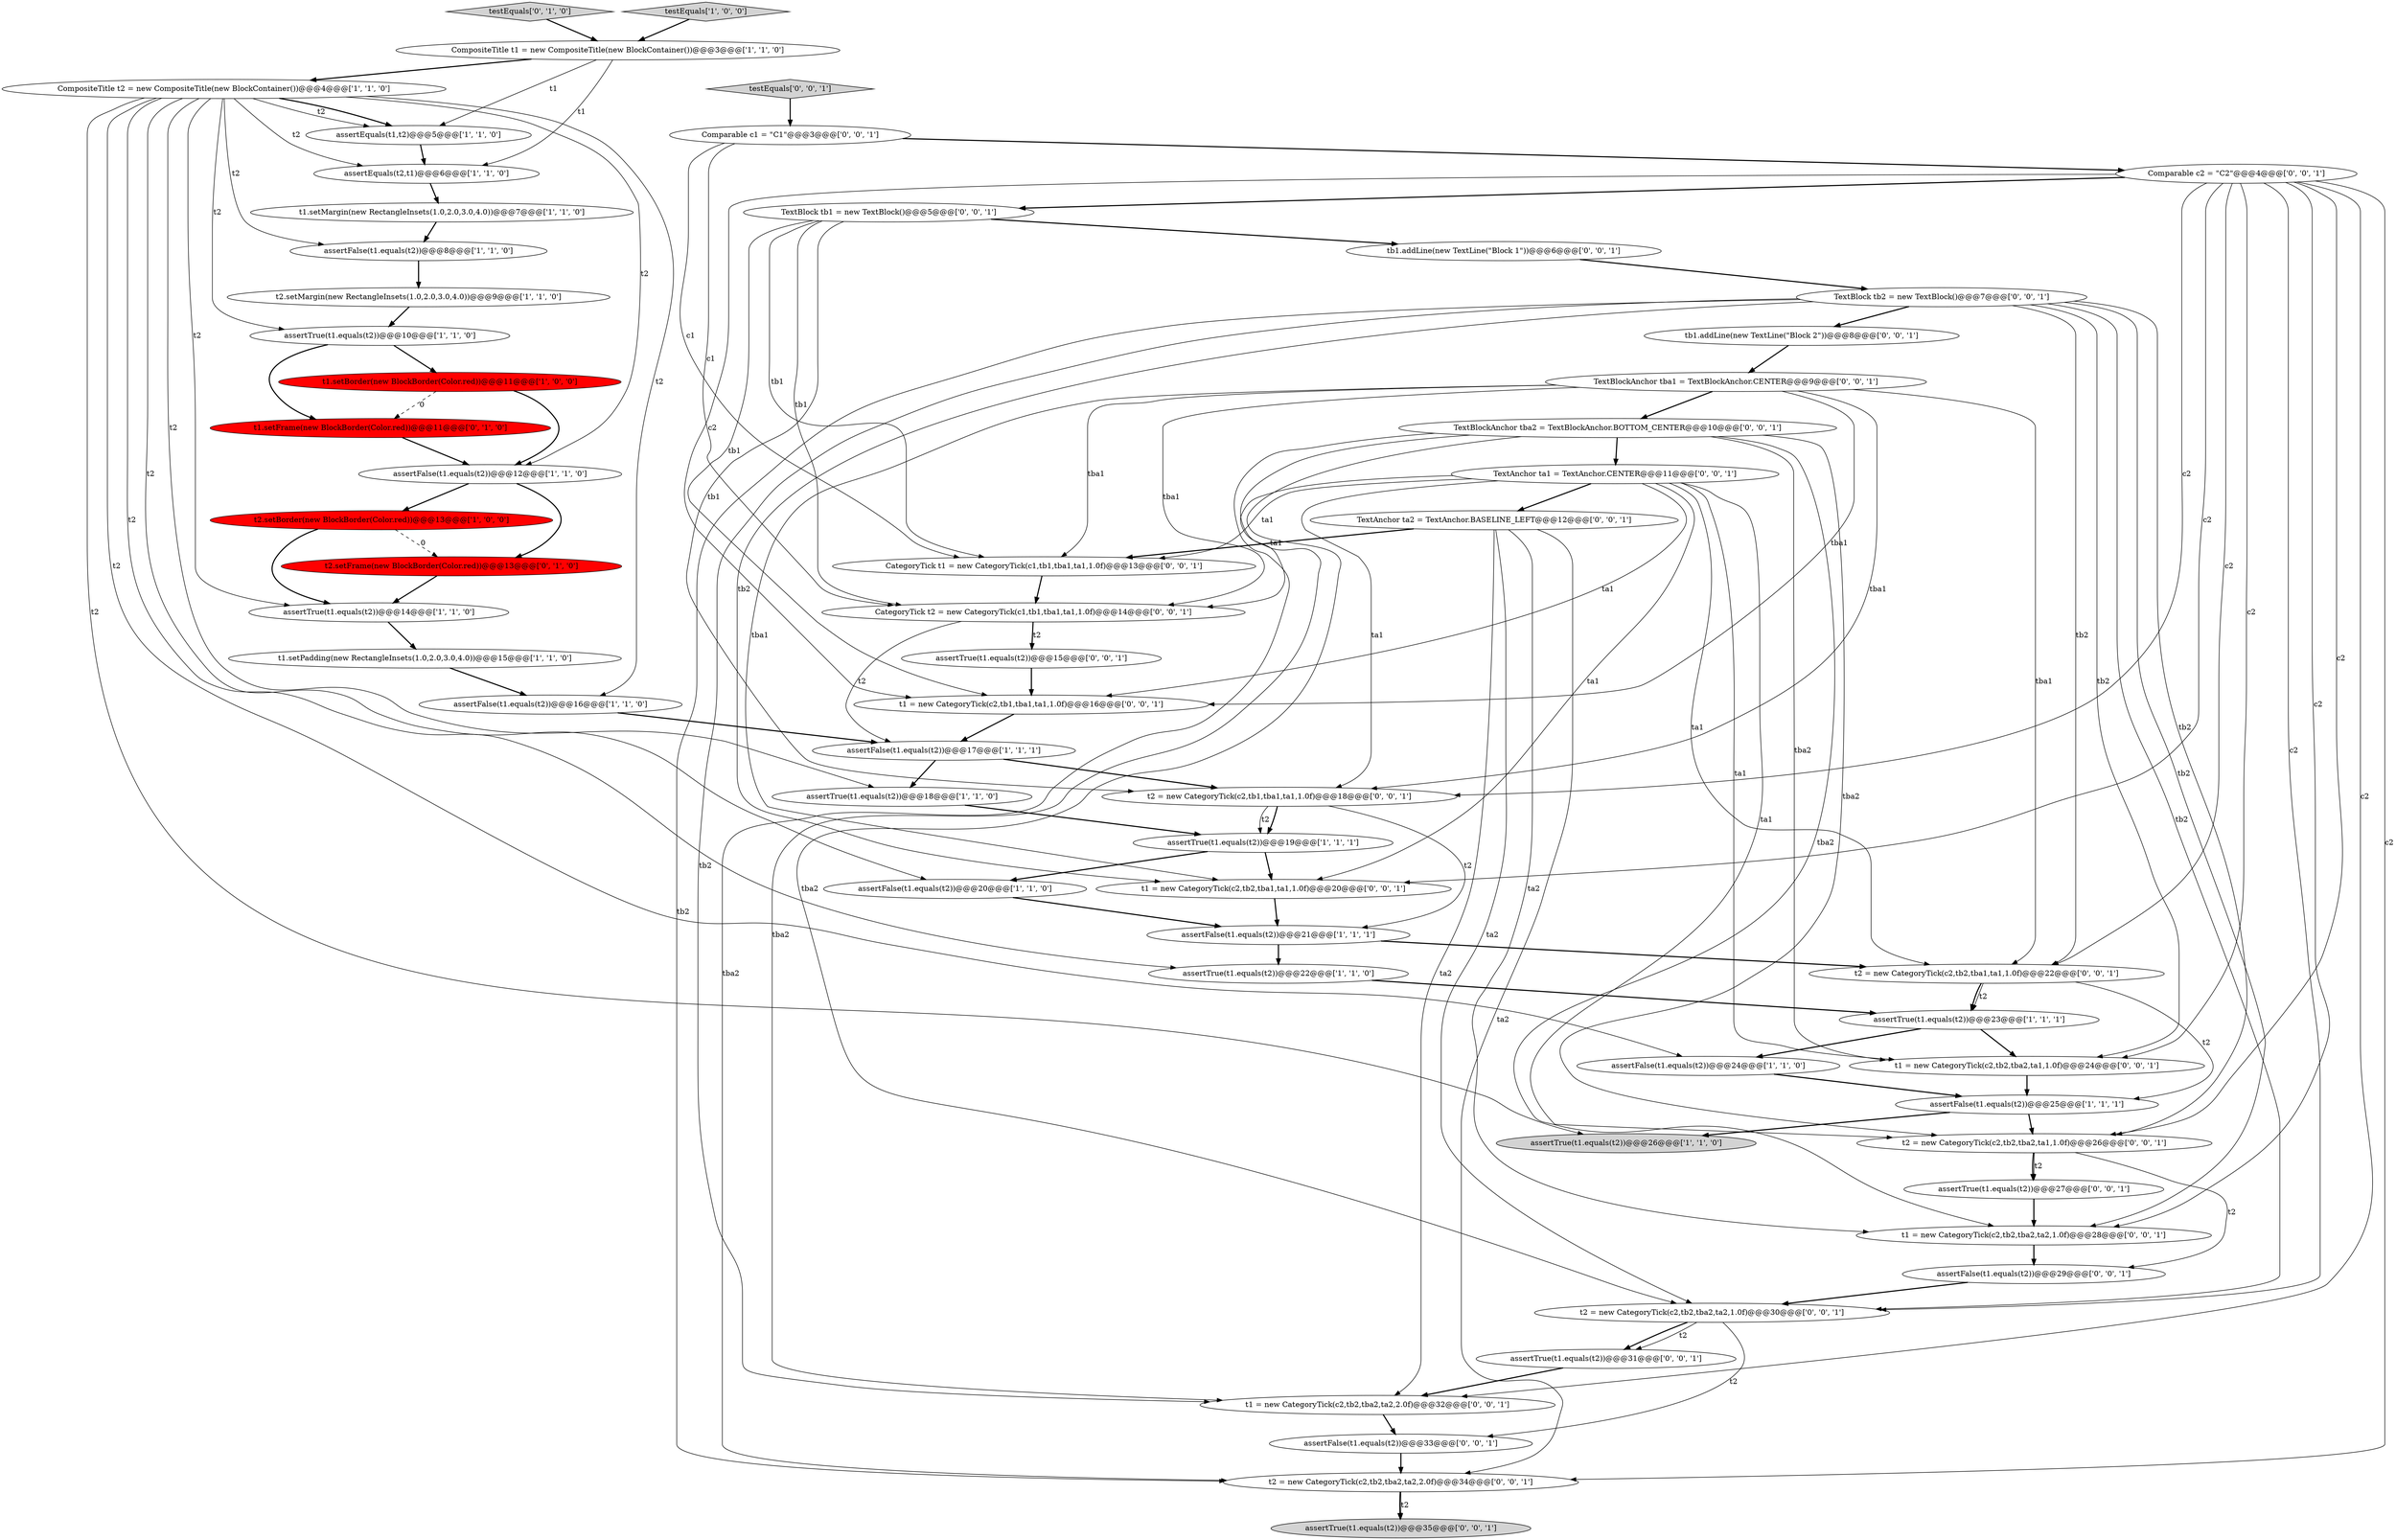 digraph {
34 [style = filled, label = "t1 = new CategoryTick(c2,tb2,tba2,ta2,2.0f)@@@32@@@['0', '0', '1']", fillcolor = white, shape = ellipse image = "AAA0AAABBB3BBB"];
7 [style = filled, label = "assertTrue(t1.equals(t2))@@@23@@@['1', '1', '1']", fillcolor = white, shape = ellipse image = "AAA0AAABBB1BBB"];
47 [style = filled, label = "t1 = new CategoryTick(c2,tb2,tba2,ta1,1.0f)@@@24@@@['0', '0', '1']", fillcolor = white, shape = ellipse image = "AAA0AAABBB3BBB"];
26 [style = filled, label = "testEquals['0', '1', '0']", fillcolor = lightgray, shape = diamond image = "AAA0AAABBB2BBB"];
37 [style = filled, label = "assertTrue(t1.equals(t2))@@@27@@@['0', '0', '1']", fillcolor = white, shape = ellipse image = "AAA0AAABBB3BBB"];
24 [style = filled, label = "assertFalse(t1.equals(t2))@@@16@@@['1', '1', '0']", fillcolor = white, shape = ellipse image = "AAA0AAABBB1BBB"];
39 [style = filled, label = "TextBlockAnchor tba1 = TextBlockAnchor.CENTER@@@9@@@['0', '0', '1']", fillcolor = white, shape = ellipse image = "AAA0AAABBB3BBB"];
31 [style = filled, label = "tb1.addLine(new TextLine(\"Block 2\"))@@@8@@@['0', '0', '1']", fillcolor = white, shape = ellipse image = "AAA0AAABBB3BBB"];
10 [style = filled, label = "testEquals['1', '0', '0']", fillcolor = lightgray, shape = diamond image = "AAA0AAABBB1BBB"];
30 [style = filled, label = "assertTrue(t1.equals(t2))@@@15@@@['0', '0', '1']", fillcolor = white, shape = ellipse image = "AAA0AAABBB3BBB"];
12 [style = filled, label = "assertFalse(t1.equals(t2))@@@20@@@['1', '1', '0']", fillcolor = white, shape = ellipse image = "AAA0AAABBB1BBB"];
2 [style = filled, label = "CompositeTitle t2 = new CompositeTitle(new BlockContainer())@@@4@@@['1', '1', '0']", fillcolor = white, shape = ellipse image = "AAA0AAABBB1BBB"];
20 [style = filled, label = "assertTrue(t1.equals(t2))@@@19@@@['1', '1', '1']", fillcolor = white, shape = ellipse image = "AAA0AAABBB1BBB"];
25 [style = filled, label = "t1.setFrame(new BlockBorder(Color.red))@@@11@@@['0', '1', '0']", fillcolor = red, shape = ellipse image = "AAA1AAABBB2BBB"];
33 [style = filled, label = "Comparable c2 = \"C2\"@@@4@@@['0', '0', '1']", fillcolor = white, shape = ellipse image = "AAA0AAABBB3BBB"];
45 [style = filled, label = "t1 = new CategoryTick(c2,tb1,tba1,ta1,1.0f)@@@16@@@['0', '0', '1']", fillcolor = white, shape = ellipse image = "AAA0AAABBB3BBB"];
19 [style = filled, label = "assertEquals(t2,t1)@@@6@@@['1', '1', '0']", fillcolor = white, shape = ellipse image = "AAA0AAABBB1BBB"];
49 [style = filled, label = "t2 = new CategoryTick(c2,tb2,tba1,ta1,1.0f)@@@22@@@['0', '0', '1']", fillcolor = white, shape = ellipse image = "AAA0AAABBB3BBB"];
42 [style = filled, label = "TextAnchor ta1 = TextAnchor.CENTER@@@11@@@['0', '0', '1']", fillcolor = white, shape = ellipse image = "AAA0AAABBB3BBB"];
28 [style = filled, label = "assertTrue(t1.equals(t2))@@@31@@@['0', '0', '1']", fillcolor = white, shape = ellipse image = "AAA0AAABBB3BBB"];
27 [style = filled, label = "t2.setFrame(new BlockBorder(Color.red))@@@13@@@['0', '1', '0']", fillcolor = red, shape = ellipse image = "AAA1AAABBB2BBB"];
44 [style = filled, label = "CategoryTick t1 = new CategoryTick(c1,tb1,tba1,ta1,1.0f)@@@13@@@['0', '0', '1']", fillcolor = white, shape = ellipse image = "AAA0AAABBB3BBB"];
35 [style = filled, label = "TextBlockAnchor tba2 = TextBlockAnchor.BOTTOM_CENTER@@@10@@@['0', '0', '1']", fillcolor = white, shape = ellipse image = "AAA0AAABBB3BBB"];
55 [style = filled, label = "Comparable c1 = \"C1\"@@@3@@@['0', '0', '1']", fillcolor = white, shape = ellipse image = "AAA0AAABBB3BBB"];
5 [style = filled, label = "assertTrue(t1.equals(t2))@@@18@@@['1', '1', '0']", fillcolor = white, shape = ellipse image = "AAA0AAABBB1BBB"];
15 [style = filled, label = "assertFalse(t1.equals(t2))@@@21@@@['1', '1', '1']", fillcolor = white, shape = ellipse image = "AAA0AAABBB1BBB"];
52 [style = filled, label = "TextAnchor ta2 = TextAnchor.BASELINE_LEFT@@@12@@@['0', '0', '1']", fillcolor = white, shape = ellipse image = "AAA0AAABBB3BBB"];
1 [style = filled, label = "assertFalse(t1.equals(t2))@@@8@@@['1', '1', '0']", fillcolor = white, shape = ellipse image = "AAA0AAABBB1BBB"];
16 [style = filled, label = "assertFalse(t1.equals(t2))@@@12@@@['1', '1', '0']", fillcolor = white, shape = ellipse image = "AAA0AAABBB1BBB"];
56 [style = filled, label = "t2 = new CategoryTick(c2,tb1,tba1,ta1,1.0f)@@@18@@@['0', '0', '1']", fillcolor = white, shape = ellipse image = "AAA0AAABBB3BBB"];
32 [style = filled, label = "t1 = new CategoryTick(c2,tb2,tba1,ta1,1.0f)@@@20@@@['0', '0', '1']", fillcolor = white, shape = ellipse image = "AAA0AAABBB3BBB"];
41 [style = filled, label = "tb1.addLine(new TextLine(\"Block 1\"))@@@6@@@['0', '0', '1']", fillcolor = white, shape = ellipse image = "AAA0AAABBB3BBB"];
4 [style = filled, label = "t1.setBorder(new BlockBorder(Color.red))@@@11@@@['1', '0', '0']", fillcolor = red, shape = ellipse image = "AAA1AAABBB1BBB"];
14 [style = filled, label = "t2.setMargin(new RectangleInsets(1.0,2.0,3.0,4.0))@@@9@@@['1', '1', '0']", fillcolor = white, shape = ellipse image = "AAA0AAABBB1BBB"];
46 [style = filled, label = "TextBlock tb2 = new TextBlock()@@@7@@@['0', '0', '1']", fillcolor = white, shape = ellipse image = "AAA0AAABBB3BBB"];
6 [style = filled, label = "assertTrue(t1.equals(t2))@@@22@@@['1', '1', '0']", fillcolor = white, shape = ellipse image = "AAA0AAABBB1BBB"];
0 [style = filled, label = "assertFalse(t1.equals(t2))@@@25@@@['1', '1', '1']", fillcolor = white, shape = ellipse image = "AAA0AAABBB1BBB"];
22 [style = filled, label = "CompositeTitle t1 = new CompositeTitle(new BlockContainer())@@@3@@@['1', '1', '0']", fillcolor = white, shape = ellipse image = "AAA0AAABBB1BBB"];
21 [style = filled, label = "assertFalse(t1.equals(t2))@@@17@@@['1', '1', '1']", fillcolor = white, shape = ellipse image = "AAA0AAABBB1BBB"];
36 [style = filled, label = "t2 = new CategoryTick(c2,tb2,tba2,ta2,1.0f)@@@30@@@['0', '0', '1']", fillcolor = white, shape = ellipse image = "AAA0AAABBB3BBB"];
48 [style = filled, label = "assertFalse(t1.equals(t2))@@@33@@@['0', '0', '1']", fillcolor = white, shape = ellipse image = "AAA0AAABBB3BBB"];
43 [style = filled, label = "t2 = new CategoryTick(c2,tb2,tba2,ta1,1.0f)@@@26@@@['0', '0', '1']", fillcolor = white, shape = ellipse image = "AAA0AAABBB3BBB"];
9 [style = filled, label = "assertFalse(t1.equals(t2))@@@24@@@['1', '1', '0']", fillcolor = white, shape = ellipse image = "AAA0AAABBB1BBB"];
51 [style = filled, label = "testEquals['0', '0', '1']", fillcolor = lightgray, shape = diamond image = "AAA0AAABBB3BBB"];
38 [style = filled, label = "assertTrue(t1.equals(t2))@@@35@@@['0', '0', '1']", fillcolor = lightgray, shape = ellipse image = "AAA0AAABBB3BBB"];
40 [style = filled, label = "t2 = new CategoryTick(c2,tb2,tba2,ta2,2.0f)@@@34@@@['0', '0', '1']", fillcolor = white, shape = ellipse image = "AAA0AAABBB3BBB"];
8 [style = filled, label = "t1.setMargin(new RectangleInsets(1.0,2.0,3.0,4.0))@@@7@@@['1', '1', '0']", fillcolor = white, shape = ellipse image = "AAA0AAABBB1BBB"];
11 [style = filled, label = "assertTrue(t1.equals(t2))@@@10@@@['1', '1', '0']", fillcolor = white, shape = ellipse image = "AAA0AAABBB1BBB"];
18 [style = filled, label = "assertEquals(t1,t2)@@@5@@@['1', '1', '0']", fillcolor = white, shape = ellipse image = "AAA0AAABBB1BBB"];
13 [style = filled, label = "t2.setBorder(new BlockBorder(Color.red))@@@13@@@['1', '0', '0']", fillcolor = red, shape = ellipse image = "AAA1AAABBB1BBB"];
54 [style = filled, label = "CategoryTick t2 = new CategoryTick(c1,tb1,tba1,ta1,1.0f)@@@14@@@['0', '0', '1']", fillcolor = white, shape = ellipse image = "AAA0AAABBB3BBB"];
3 [style = filled, label = "assertTrue(t1.equals(t2))@@@14@@@['1', '1', '0']", fillcolor = white, shape = ellipse image = "AAA0AAABBB1BBB"];
17 [style = filled, label = "t1.setPadding(new RectangleInsets(1.0,2.0,3.0,4.0))@@@15@@@['1', '1', '0']", fillcolor = white, shape = ellipse image = "AAA0AAABBB1BBB"];
23 [style = filled, label = "assertTrue(t1.equals(t2))@@@26@@@['1', '1', '0']", fillcolor = lightgray, shape = ellipse image = "AAA0AAABBB1BBB"];
50 [style = filled, label = "t1 = new CategoryTick(c2,tb2,tba2,ta2,1.0f)@@@28@@@['0', '0', '1']", fillcolor = white, shape = ellipse image = "AAA0AAABBB3BBB"];
53 [style = filled, label = "assertFalse(t1.equals(t2))@@@29@@@['0', '0', '1']", fillcolor = white, shape = ellipse image = "AAA0AAABBB3BBB"];
29 [style = filled, label = "TextBlock tb1 = new TextBlock()@@@5@@@['0', '0', '1']", fillcolor = white, shape = ellipse image = "AAA0AAABBB3BBB"];
52->44 [style = bold, label=""];
5->20 [style = bold, label=""];
36->28 [style = bold, label=""];
46->31 [style = bold, label=""];
2->12 [style = solid, label="t2"];
40->38 [style = bold, label=""];
33->47 [style = solid, label="c2"];
26->22 [style = bold, label=""];
33->43 [style = solid, label="c2"];
7->9 [style = bold, label=""];
8->1 [style = bold, label=""];
4->25 [style = dashed, label="0"];
53->36 [style = bold, label=""];
33->56 [style = solid, label="c2"];
21->56 [style = bold, label=""];
55->44 [style = solid, label="c1"];
24->21 [style = bold, label=""];
33->50 [style = solid, label="c2"];
35->40 [style = solid, label="tba2"];
33->32 [style = solid, label="c2"];
46->49 [style = solid, label="tb2"];
47->0 [style = bold, label=""];
14->11 [style = bold, label=""];
2->6 [style = solid, label="t2"];
42->49 [style = solid, label="ta1"];
4->16 [style = bold, label=""];
11->25 [style = bold, label=""];
42->54 [style = solid, label="ta1"];
2->9 [style = solid, label="t2"];
34->48 [style = bold, label=""];
29->44 [style = solid, label="tb1"];
2->16 [style = solid, label="t2"];
18->19 [style = bold, label=""];
2->18 [style = bold, label=""];
29->56 [style = solid, label="tb1"];
33->29 [style = bold, label=""];
42->43 [style = solid, label="ta1"];
2->3 [style = solid, label="t2"];
54->21 [style = solid, label="t2"];
2->11 [style = solid, label="t2"];
0->23 [style = bold, label=""];
39->32 [style = solid, label="tba1"];
39->35 [style = bold, label=""];
35->43 [style = solid, label="tba2"];
45->21 [style = bold, label=""];
41->46 [style = bold, label=""];
2->18 [style = solid, label="t2"];
42->45 [style = solid, label="ta1"];
49->0 [style = solid, label="t2"];
6->7 [style = bold, label=""];
35->34 [style = solid, label="tba2"];
44->54 [style = bold, label=""];
16->13 [style = bold, label=""];
54->30 [style = solid, label="t2"];
22->2 [style = bold, label=""];
39->44 [style = solid, label="tba1"];
16->27 [style = bold, label=""];
35->42 [style = bold, label=""];
35->50 [style = solid, label="tba2"];
42->52 [style = bold, label=""];
0->43 [style = bold, label=""];
11->4 [style = bold, label=""];
43->37 [style = solid, label="t2"];
35->47 [style = solid, label="tba2"];
25->16 [style = bold, label=""];
46->32 [style = solid, label="tb2"];
42->32 [style = solid, label="ta1"];
36->28 [style = solid, label="t2"];
29->54 [style = solid, label="tb1"];
42->47 [style = solid, label="ta1"];
21->5 [style = bold, label=""];
46->34 [style = solid, label="tb2"];
33->45 [style = solid, label="c2"];
49->7 [style = solid, label="t2"];
40->38 [style = solid, label="t2"];
13->27 [style = dashed, label="0"];
46->50 [style = solid, label="tb2"];
46->40 [style = solid, label="tb2"];
49->7 [style = bold, label=""];
30->45 [style = bold, label=""];
3->17 [style = bold, label=""];
46->36 [style = solid, label="tb2"];
31->39 [style = bold, label=""];
42->56 [style = solid, label="ta1"];
22->18 [style = solid, label="t1"];
36->48 [style = solid, label="t2"];
33->49 [style = solid, label="c2"];
52->34 [style = solid, label="ta2"];
2->5 [style = solid, label="t2"];
10->22 [style = bold, label=""];
15->49 [style = bold, label=""];
35->36 [style = solid, label="tba2"];
33->36 [style = solid, label="c2"];
9->0 [style = bold, label=""];
28->34 [style = bold, label=""];
7->47 [style = bold, label=""];
29->45 [style = solid, label="tb1"];
29->41 [style = bold, label=""];
27->3 [style = bold, label=""];
12->15 [style = bold, label=""];
46->47 [style = solid, label="tb2"];
22->19 [style = solid, label="t1"];
20->32 [style = bold, label=""];
54->30 [style = bold, label=""];
15->6 [style = bold, label=""];
43->37 [style = bold, label=""];
42->44 [style = solid, label="ta1"];
33->34 [style = solid, label="c2"];
48->40 [style = bold, label=""];
19->8 [style = bold, label=""];
39->45 [style = solid, label="tba1"];
2->19 [style = solid, label="t2"];
39->56 [style = solid, label="tba1"];
52->36 [style = solid, label="ta2"];
17->24 [style = bold, label=""];
13->3 [style = bold, label=""];
2->1 [style = solid, label="t2"];
46->43 [style = solid, label="tb2"];
51->55 [style = bold, label=""];
2->23 [style = solid, label="t2"];
39->54 [style = solid, label="tba1"];
43->53 [style = solid, label="t2"];
2->24 [style = solid, label="t2"];
39->49 [style = solid, label="tba1"];
20->12 [style = bold, label=""];
56->15 [style = solid, label="t2"];
32->15 [style = bold, label=""];
1->14 [style = bold, label=""];
33->40 [style = solid, label="c2"];
52->40 [style = solid, label="ta2"];
56->20 [style = bold, label=""];
50->53 [style = bold, label=""];
55->33 [style = bold, label=""];
52->50 [style = solid, label="ta2"];
55->54 [style = solid, label="c1"];
37->50 [style = bold, label=""];
56->20 [style = solid, label="t2"];
}

